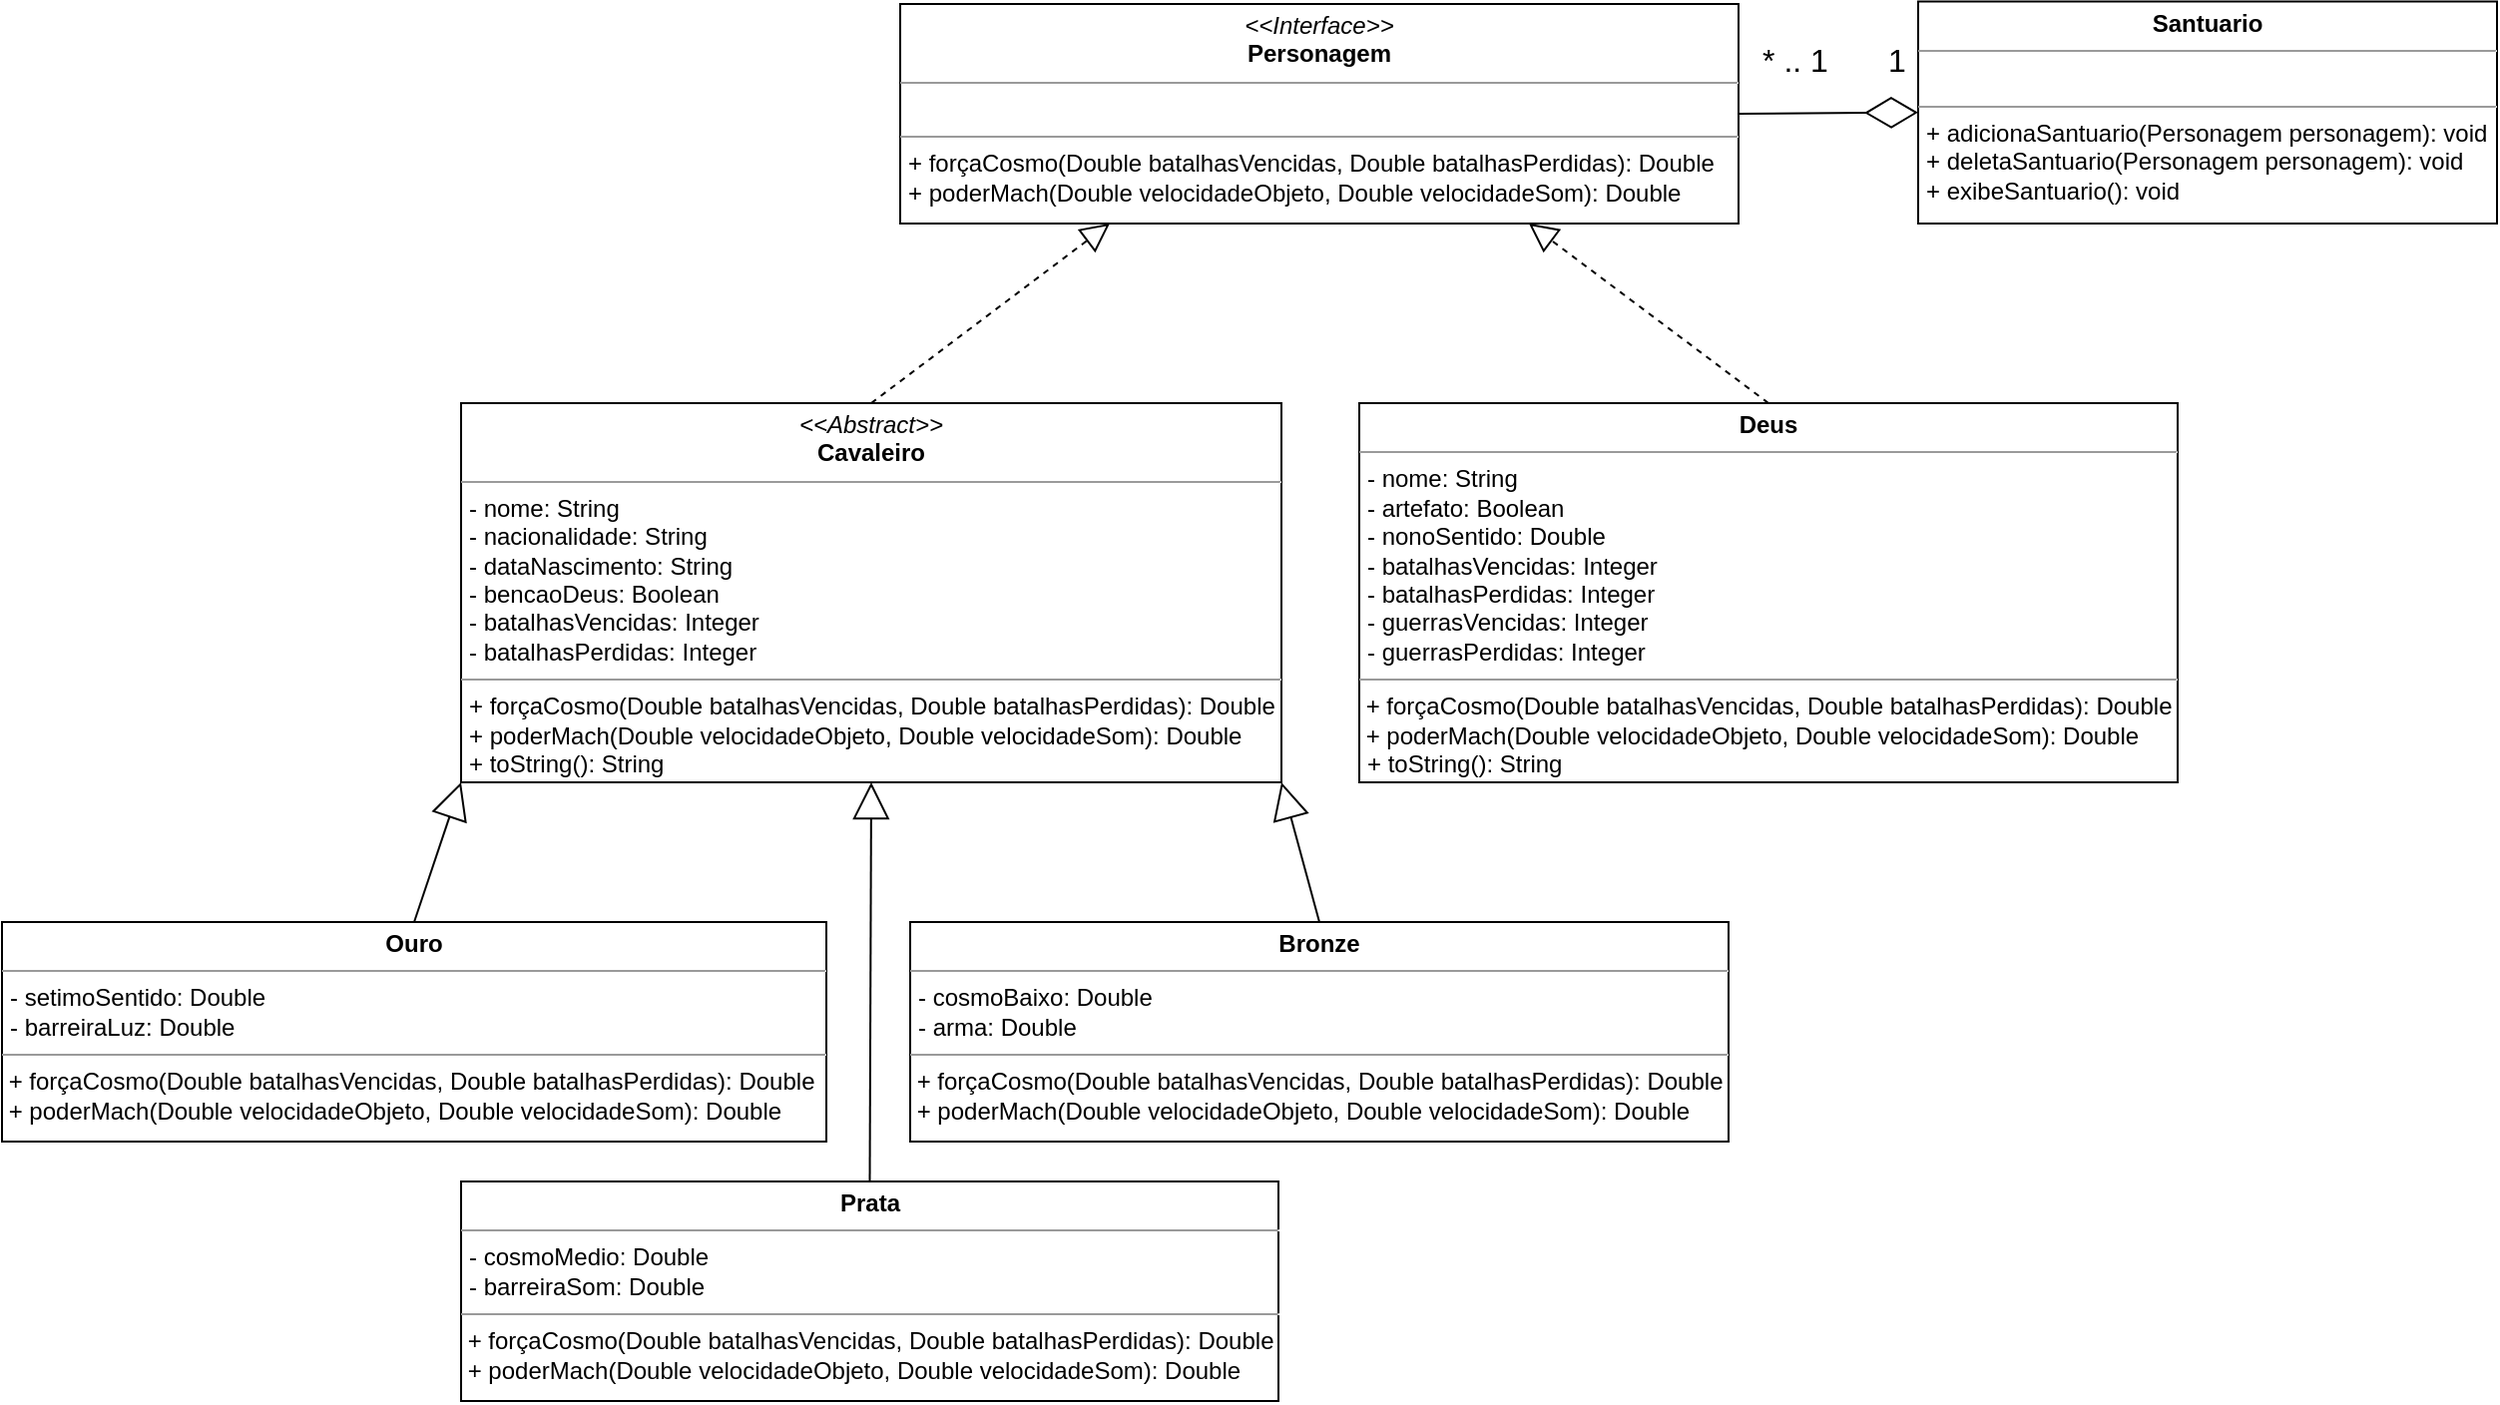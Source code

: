 <mxfile version="14.4.2" type="device"><diagram id="SAb6_3UrokIiT5bC0NXl" name="Page-1"><mxGraphModel dx="2249" dy="800" grid="1" gridSize="10" guides="1" tooltips="1" connect="1" arrows="1" fold="1" page="1" pageScale="1" pageWidth="827" pageHeight="1169" math="0" shadow="0"><root><mxCell id="0"/><mxCell id="1" parent="0"/><mxCell id="e-3UlToiW5EyiTxnNMmA-5" value="&lt;p style=&quot;margin: 0px ; margin-top: 4px ; text-align: center&quot;&gt;&lt;i&gt;&amp;lt;&amp;lt;Interface&amp;gt;&amp;gt;&lt;/i&gt;&lt;br&gt;&lt;b&gt;Personagem&lt;/b&gt;&lt;/p&gt;&lt;hr size=&quot;1&quot;&gt;&lt;p style=&quot;margin: 0px ; margin-left: 4px&quot;&gt;&lt;br&gt;&lt;/p&gt;&lt;hr size=&quot;1&quot;&gt;&lt;p style=&quot;margin: 0px ; margin-left: 4px&quot;&gt;+ forçaCosmo(Double batalhasVencidas, Double batalhasPerdidas): Double&lt;br&gt;+ poderMach(Double velocidadeObjeto, Double velocidadeSom): Double&lt;/p&gt;" style="verticalAlign=top;align=left;overflow=fill;fontSize=12;fontFamily=Helvetica;html=1;" parent="1" vertex="1"><mxGeometry x="50" y="40" width="420" height="110" as="geometry"/></mxCell><mxCell id="e-3UlToiW5EyiTxnNMmA-6" value="&lt;p style=&quot;margin: 0px ; margin-top: 4px ; text-align: center&quot;&gt;&lt;i&gt;&amp;lt;&amp;lt;Abstract&amp;gt;&amp;gt;&lt;/i&gt;&lt;br&gt;&lt;b&gt;Cavaleiro&lt;/b&gt;&lt;/p&gt;&lt;hr size=&quot;1&quot;&gt;&lt;p style=&quot;margin: 0px ; margin-left: 4px&quot;&gt;- nome: String&lt;br&gt;- nacionalidade: String&lt;/p&gt;&lt;p style=&quot;margin: 0px ; margin-left: 4px&quot;&gt;- dataNascimento: String&lt;/p&gt;&lt;p style=&quot;margin: 0px ; margin-left: 4px&quot;&gt;- bencaoDeus: Boolean&lt;/p&gt;&lt;p style=&quot;margin: 0px ; margin-left: 4px&quot;&gt;- batalhasVencidas: Integer&lt;br&gt;- batalhasPerdidas: Integer&lt;/p&gt;&lt;hr size=&quot;1&quot;&gt;&lt;p style=&quot;margin: 0px ; margin-left: 4px&quot;&gt;+ forçaCosmo(Double batalhasVencidas, Double batalhasPerdidas): Double&lt;br&gt;+ poderMach(Double velocidadeObjeto, Double velocidadeSom): Double&lt;br&gt;+ toString(): String&lt;/p&gt;" style="verticalAlign=top;align=left;overflow=fill;fontSize=12;fontFamily=Helvetica;html=1;" parent="1" vertex="1"><mxGeometry x="-170" y="240" width="411" height="190" as="geometry"/></mxCell><mxCell id="e-3UlToiW5EyiTxnNMmA-7" value="&lt;p style=&quot;margin: 0px ; margin-top: 4px ; text-align: center&quot;&gt;&lt;b&gt;Deus&lt;/b&gt;&lt;/p&gt;&lt;hr size=&quot;1&quot;&gt;&lt;p style=&quot;margin: 0px ; margin-left: 4px&quot;&gt;- nome: String&lt;br&gt;- artefato: Boolean&lt;/p&gt;&lt;p style=&quot;margin: 0px ; margin-left: 4px&quot;&gt;- nonoSentido: Double&lt;/p&gt;&lt;p style=&quot;margin: 0px ; margin-left: 4px&quot;&gt;- batalhasVencidas: Integer&lt;br&gt;- batalhasPerdidas: Integer&lt;br&gt;&lt;/p&gt;&lt;p style=&quot;margin: 0px ; margin-left: 4px&quot;&gt;- guerrasVencidas: Integer&lt;/p&gt;&lt;p style=&quot;margin: 0px ; margin-left: 4px&quot;&gt;- guerrasPerdidas: Integer&lt;/p&gt;&lt;hr size=&quot;1&quot;&gt;&amp;nbsp;+ forçaCosmo(Double batalhasVencidas, Double batalhasPerdidas): Double&lt;br&gt;&amp;nbsp;+ poderMach(Double velocidadeObjeto, Double velocidadeSom): Double&lt;br&gt;&lt;p style=&quot;margin: 0px ; margin-left: 4px&quot;&gt;+ toString(): String&lt;/p&gt;" style="verticalAlign=top;align=left;overflow=fill;fontSize=12;fontFamily=Helvetica;html=1;" parent="1" vertex="1"><mxGeometry x="280" y="240" width="410" height="190" as="geometry"/></mxCell><mxCell id="e-3UlToiW5EyiTxnNMmA-8" value="&lt;p style=&quot;margin: 0px ; margin-top: 4px ; text-align: center&quot;&gt;&lt;b&gt;Bronze&lt;/b&gt;&lt;/p&gt;&lt;hr size=&quot;1&quot;&gt;&lt;p style=&quot;margin: 0px ; margin-left: 4px&quot;&gt;- cosmoBaixo: Double&lt;/p&gt;&lt;p style=&quot;margin: 0px ; margin-left: 4px&quot;&gt;- arma: Double&lt;/p&gt;&lt;hr size=&quot;1&quot;&gt;&amp;nbsp;+ forçaCosmo(Double batalhasVencidas, Double batalhasPerdidas): Double&lt;br&gt;&amp;nbsp;+ poderMach(Double velocidadeObjeto, Double velocidadeSom): Double" style="verticalAlign=top;align=left;overflow=fill;fontSize=12;fontFamily=Helvetica;html=1;" parent="1" vertex="1"><mxGeometry x="55" y="500" width="410" height="110" as="geometry"/></mxCell><mxCell id="e-3UlToiW5EyiTxnNMmA-9" value="&lt;p style=&quot;margin: 0px ; margin-top: 4px ; text-align: center&quot;&gt;&lt;b&gt;Prata&lt;/b&gt;&lt;/p&gt;&lt;hr size=&quot;1&quot;&gt;&lt;p style=&quot;margin: 0px ; margin-left: 4px&quot;&gt;- cosmoMedio: Double&lt;br&gt;- barreiraSom: Double&lt;/p&gt;&lt;hr size=&quot;1&quot;&gt;&amp;nbsp;+ forçaCosmo(Double batalhasVencidas, Double batalhasPerdidas): Double&lt;br&gt;&amp;nbsp;+ poderMach(Double velocidadeObjeto, Double velocidadeSom): Double" style="verticalAlign=top;align=left;overflow=fill;fontSize=12;fontFamily=Helvetica;html=1;" parent="1" vertex="1"><mxGeometry x="-170" y="630" width="409.5" height="110" as="geometry"/></mxCell><mxCell id="e-3UlToiW5EyiTxnNMmA-10" value="&lt;p style=&quot;margin: 0px ; margin-top: 4px ; text-align: center&quot;&gt;&lt;b&gt;Ouro&lt;/b&gt;&lt;/p&gt;&lt;hr size=&quot;1&quot;&gt;&lt;p style=&quot;margin: 0px ; margin-left: 4px&quot;&gt;- setimoSentido: Double&lt;/p&gt;&lt;p style=&quot;margin: 0px ; margin-left: 4px&quot;&gt;- barreiraLuz: Double&lt;/p&gt;&lt;hr size=&quot;1&quot;&gt;&amp;nbsp;+ forçaCosmo(Double batalhasVencidas, Double batalhasPerdidas): Double&lt;br&gt;&amp;nbsp;+ poderMach(Double velocidadeObjeto, Double velocidadeSom): Double" style="verticalAlign=top;align=left;overflow=fill;fontSize=12;fontFamily=Helvetica;html=1;" parent="1" vertex="1"><mxGeometry x="-400" y="500" width="413" height="110" as="geometry"/></mxCell><mxCell id="e-3UlToiW5EyiTxnNMmA-11" value="&lt;p style=&quot;margin: 0px ; margin-top: 4px ; text-align: center&quot;&gt;&lt;b&gt;Santuario&lt;/b&gt;&lt;/p&gt;&lt;hr size=&quot;1&quot;&gt;&lt;p style=&quot;margin: 0px ; margin-left: 4px&quot;&gt;&lt;br&gt;&lt;/p&gt;&lt;hr size=&quot;1&quot;&gt;&lt;p style=&quot;margin: 0px ; margin-left: 4px&quot;&gt;+ adicionaSantuario(Personagem personagem): void&lt;br&gt;&lt;/p&gt;&lt;p style=&quot;margin: 0px ; margin-left: 4px&quot;&gt;+ deletaSantuario(Personagem personagem): void&lt;br&gt;&lt;/p&gt;&lt;p style=&quot;margin: 0px ; margin-left: 4px&quot;&gt;+ exibeSantuario(): void&lt;/p&gt;" style="verticalAlign=top;align=left;overflow=fill;fontSize=12;fontFamily=Helvetica;html=1;" parent="1" vertex="1"><mxGeometry x="560" y="38.75" width="290" height="111.25" as="geometry"/></mxCell><mxCell id="e-3UlToiW5EyiTxnNMmA-12" value="" style="endArrow=diamondThin;endFill=0;endSize=24;html=1;entryX=0;entryY=0.5;entryDx=0;entryDy=0;exitX=1;exitY=0.5;exitDx=0;exitDy=0;" parent="1" source="e-3UlToiW5EyiTxnNMmA-5" target="e-3UlToiW5EyiTxnNMmA-11" edge="1"><mxGeometry width="160" relative="1" as="geometry"><mxPoint x="270" y="140" as="sourcePoint"/><mxPoint x="430" y="140" as="targetPoint"/></mxGeometry></mxCell><mxCell id="e-3UlToiW5EyiTxnNMmA-19" value="&lt;font style=&quot;font-size: 16px&quot;&gt;1&lt;/font&gt;" style="edgeLabel;html=1;align=center;verticalAlign=middle;resizable=0;points=[];" parent="e-3UlToiW5EyiTxnNMmA-12" vertex="1" connectable="0"><mxGeometry x="0.289" y="-1" relative="1" as="geometry"><mxPoint x="20.99" y="-27.6" as="offset"/></mxGeometry></mxCell><mxCell id="e-3UlToiW5EyiTxnNMmA-13" value="" style="endArrow=block;dashed=1;endFill=0;endSize=12;html=1;entryX=0.75;entryY=1;entryDx=0;entryDy=0;exitX=0.5;exitY=0;exitDx=0;exitDy=0;" parent="1" source="e-3UlToiW5EyiTxnNMmA-7" target="e-3UlToiW5EyiTxnNMmA-5" edge="1"><mxGeometry width="160" relative="1" as="geometry"><mxPoint x="330" y="410" as="sourcePoint"/><mxPoint x="490" y="410" as="targetPoint"/></mxGeometry></mxCell><mxCell id="e-3UlToiW5EyiTxnNMmA-14" value="" style="endArrow=block;dashed=1;endFill=0;endSize=12;html=1;entryX=0.25;entryY=1;entryDx=0;entryDy=0;exitX=0.5;exitY=0;exitDx=0;exitDy=0;" parent="1" source="e-3UlToiW5EyiTxnNMmA-6" target="e-3UlToiW5EyiTxnNMmA-5" edge="1"><mxGeometry width="160" relative="1" as="geometry"><mxPoint x="270.5" y="290" as="sourcePoint"/><mxPoint x="210" y="240" as="targetPoint"/></mxGeometry></mxCell><mxCell id="e-3UlToiW5EyiTxnNMmA-15" value="" style="endArrow=block;endSize=16;endFill=0;html=1;entryX=0;entryY=1;entryDx=0;entryDy=0;exitX=0.5;exitY=0;exitDx=0;exitDy=0;" parent="1" source="e-3UlToiW5EyiTxnNMmA-10" target="e-3UlToiW5EyiTxnNMmA-6" edge="1"><mxGeometry width="160" relative="1" as="geometry"><mxPoint x="-140" y="480" as="sourcePoint"/><mxPoint x="20" y="480" as="targetPoint"/></mxGeometry></mxCell><mxCell id="e-3UlToiW5EyiTxnNMmA-16" value="" style="endArrow=block;endSize=16;endFill=0;html=1;entryX=0.5;entryY=1;entryDx=0;entryDy=0;exitX=0.5;exitY=0;exitDx=0;exitDy=0;" parent="1" source="e-3UlToiW5EyiTxnNMmA-9" target="e-3UlToiW5EyiTxnNMmA-6" edge="1"><mxGeometry width="160" relative="1" as="geometry"><mxPoint x="-10" y="520" as="sourcePoint"/><mxPoint x="130.5" y="440" as="targetPoint"/></mxGeometry></mxCell><mxCell id="e-3UlToiW5EyiTxnNMmA-17" value="" style="endArrow=block;endSize=16;endFill=0;html=1;entryX=1;entryY=1;entryDx=0;entryDy=0;exitX=0.5;exitY=0;exitDx=0;exitDy=0;" parent="1" source="e-3UlToiW5EyiTxnNMmA-8" target="e-3UlToiW5EyiTxnNMmA-6" edge="1"><mxGeometry width="160" relative="1" as="geometry"><mxPoint x="250" y="520" as="sourcePoint"/><mxPoint x="250" y="440" as="targetPoint"/></mxGeometry></mxCell><mxCell id="e-3UlToiW5EyiTxnNMmA-20" value="&lt;font style=&quot;font-size: 16px&quot;&gt;* .. 1&lt;/font&gt;" style="edgeLabel;html=1;align=center;verticalAlign=middle;resizable=0;points=[];" parent="1" vertex="1" connectable="0"><mxGeometry x="559.996" y="79.997" as="geometry"><mxPoint x="-62" y="-12" as="offset"/></mxGeometry></mxCell></root></mxGraphModel></diagram></mxfile>